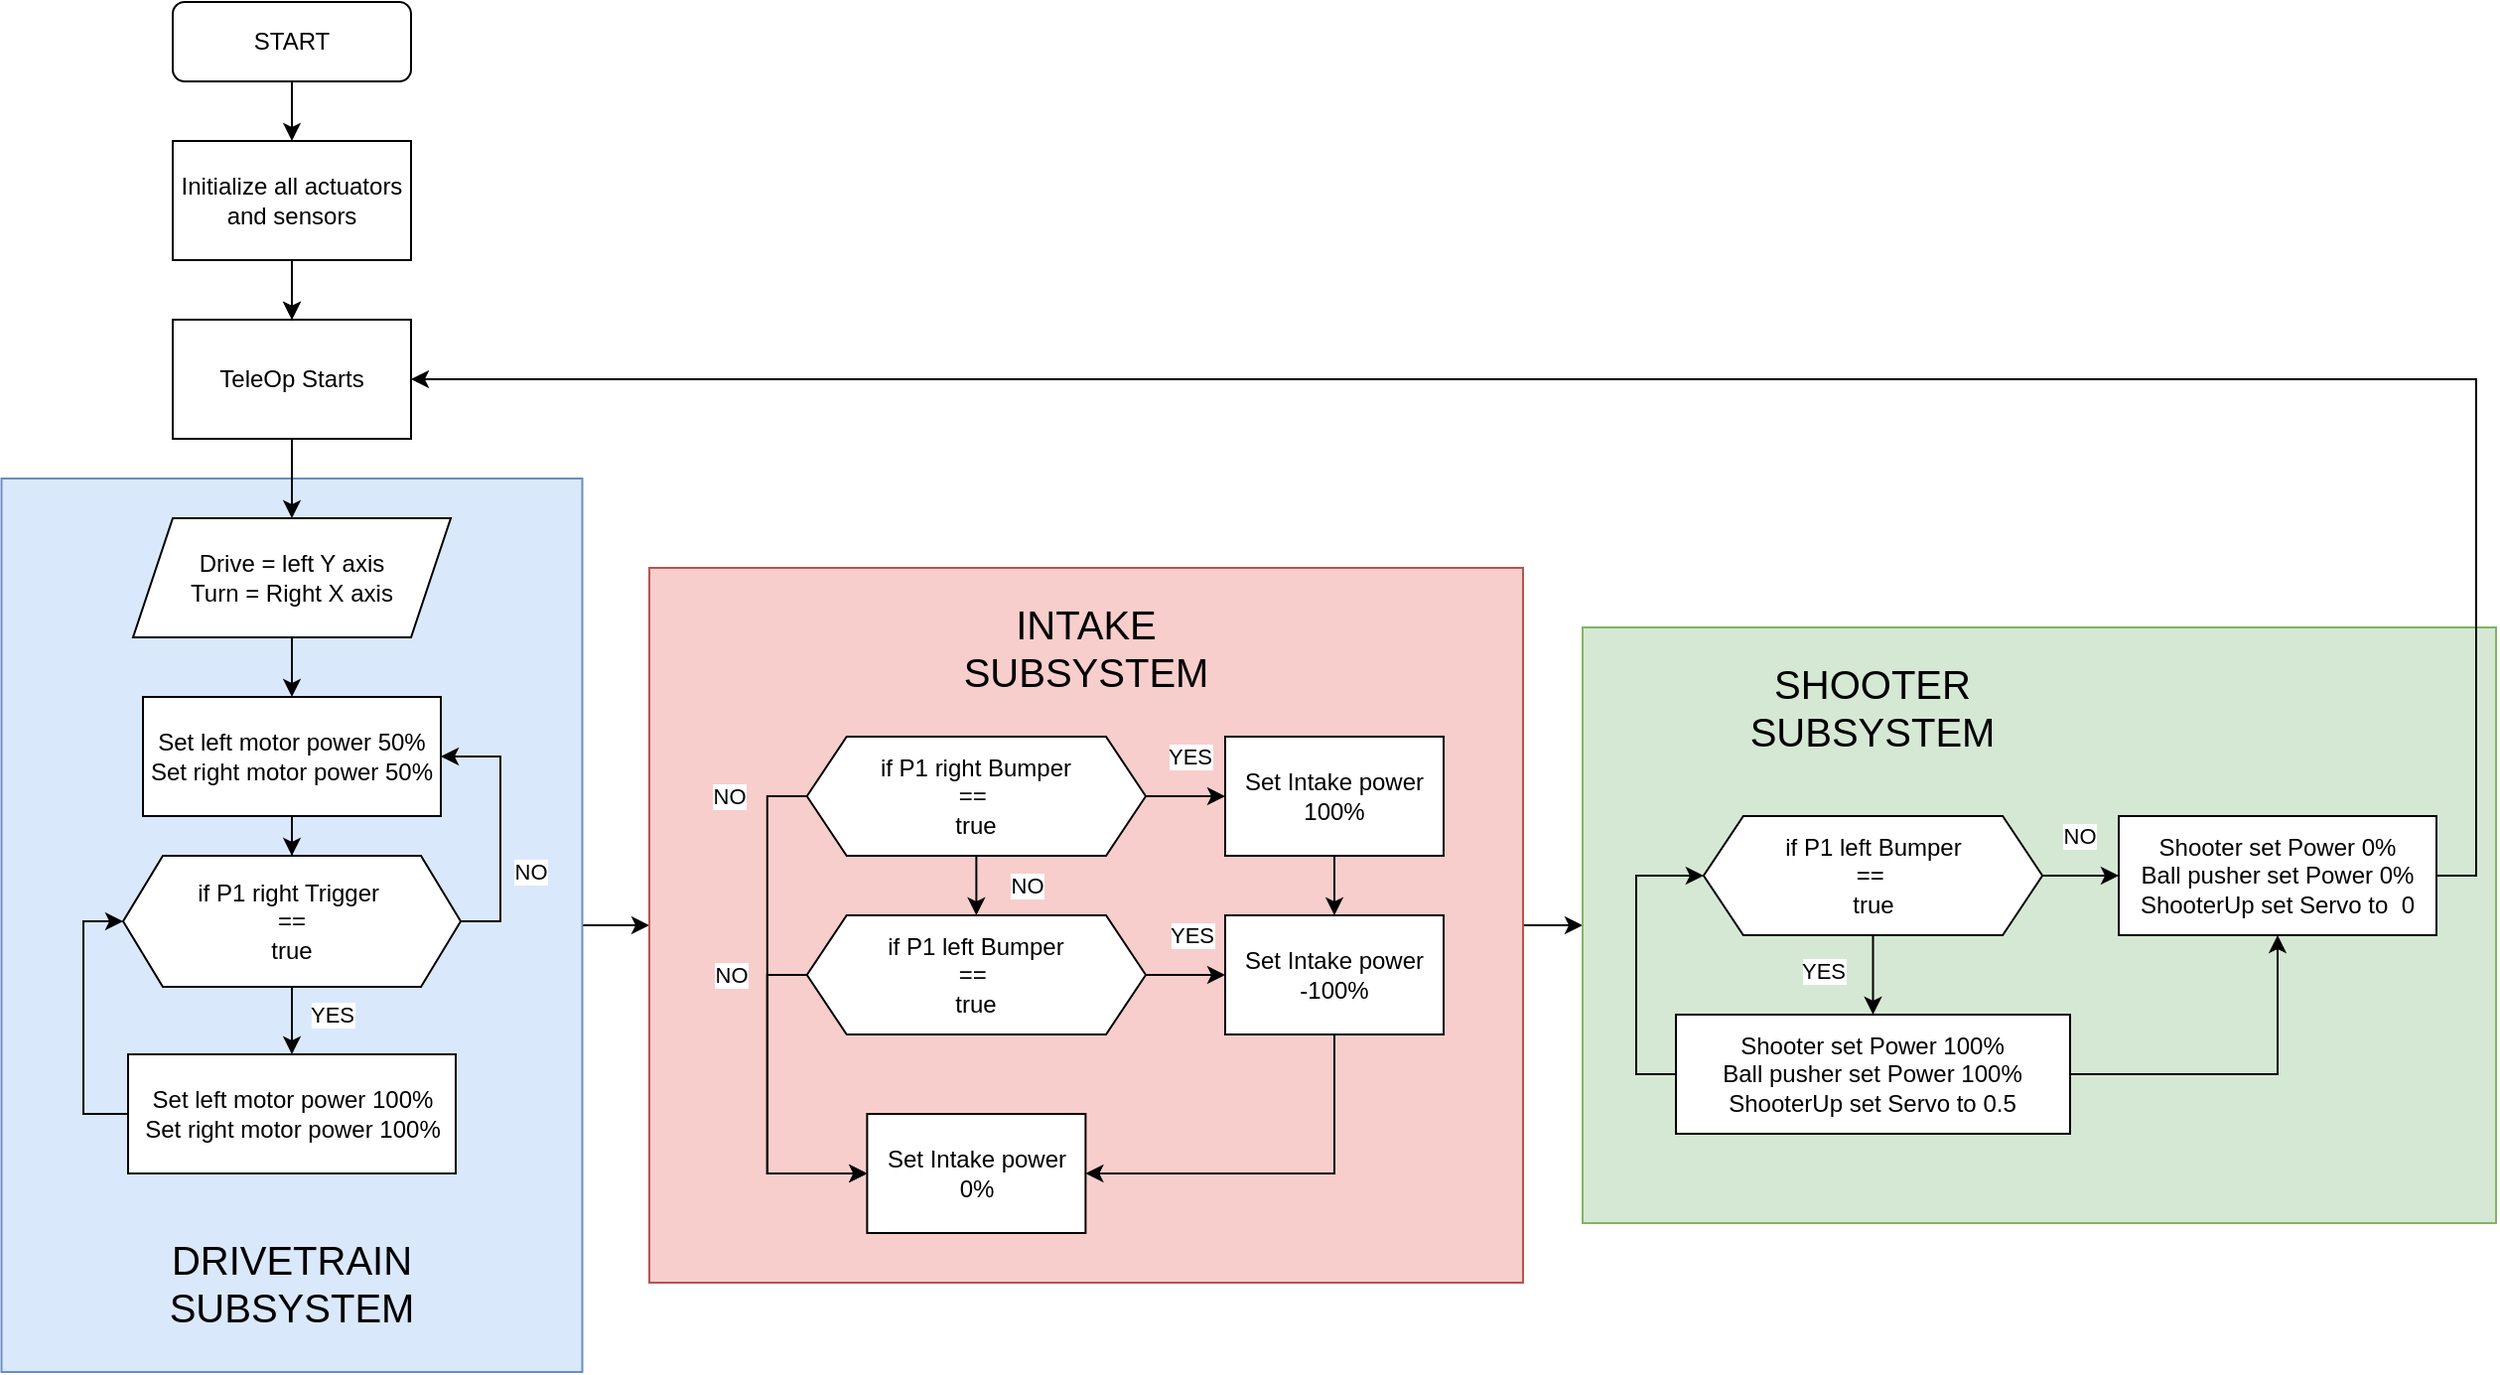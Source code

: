 <mxfile version="24.6.3" type="github">
  <diagram id="C5RBs43oDa-KdzZeNtuy" name="Page-1">
    <mxGraphModel dx="1363" dy="923" grid="1" gridSize="10" guides="1" tooltips="1" connect="1" arrows="1" fold="1" page="1" pageScale="1" pageWidth="827" pageHeight="1169" math="0" shadow="0">
      <root>
        <mxCell id="WIyWlLk6GJQsqaUBKTNV-0" />
        <mxCell id="WIyWlLk6GJQsqaUBKTNV-1" parent="WIyWlLk6GJQsqaUBKTNV-0" />
        <mxCell id="qMfDw5fBHNp5u1-kdfvl-36" style="edgeStyle=orthogonalEdgeStyle;rounded=0;orthogonalLoop=1;jettySize=auto;html=1;exitX=1;exitY=0.5;exitDx=0;exitDy=0;entryX=0;entryY=0.5;entryDx=0;entryDy=0;" edge="1" parent="WIyWlLk6GJQsqaUBKTNV-1" source="qMfDw5fBHNp5u1-kdfvl-12" target="qMfDw5fBHNp5u1-kdfvl-34">
          <mxGeometry relative="1" as="geometry" />
        </mxCell>
        <mxCell id="qMfDw5fBHNp5u1-kdfvl-12" value="" style="rounded=0;whiteSpace=wrap;html=1;fillColor=#dae8fc;strokeColor=#6c8ebf;" vertex="1" parent="WIyWlLk6GJQsqaUBKTNV-1">
          <mxGeometry x="73.75" y="320" width="292.5" height="450" as="geometry" />
        </mxCell>
        <mxCell id="qMfDw5fBHNp5u1-kdfvl-11" style="edgeStyle=orthogonalEdgeStyle;rounded=0;orthogonalLoop=1;jettySize=auto;html=1;exitX=0.5;exitY=1;exitDx=0;exitDy=0;entryX=0.5;entryY=0;entryDx=0;entryDy=0;" edge="1" parent="WIyWlLk6GJQsqaUBKTNV-1" source="WIyWlLk6GJQsqaUBKTNV-3" target="qMfDw5fBHNp5u1-kdfvl-5">
          <mxGeometry relative="1" as="geometry" />
        </mxCell>
        <mxCell id="WIyWlLk6GJQsqaUBKTNV-3" value="START" style="rounded=1;whiteSpace=wrap;html=1;fontSize=12;glass=0;strokeWidth=1;shadow=0;" parent="WIyWlLk6GJQsqaUBKTNV-1" vertex="1">
          <mxGeometry x="160" y="80" width="120" height="40" as="geometry" />
        </mxCell>
        <mxCell id="qMfDw5fBHNp5u1-kdfvl-20" style="edgeStyle=orthogonalEdgeStyle;rounded=0;orthogonalLoop=1;jettySize=auto;html=1;exitX=0.5;exitY=1;exitDx=0;exitDy=0;entryX=0.5;entryY=0;entryDx=0;entryDy=0;" edge="1" parent="WIyWlLk6GJQsqaUBKTNV-1" source="qMfDw5fBHNp5u1-kdfvl-4" target="qMfDw5fBHNp5u1-kdfvl-18">
          <mxGeometry relative="1" as="geometry" />
        </mxCell>
        <mxCell id="qMfDw5fBHNp5u1-kdfvl-4" value="Drive = left Y axis&lt;div&gt;Turn = Right X axis&lt;/div&gt;" style="shape=parallelogram;perimeter=parallelogramPerimeter;whiteSpace=wrap;html=1;fixedSize=1;" vertex="1" parent="WIyWlLk6GJQsqaUBKTNV-1">
          <mxGeometry x="140" y="340" width="160" height="60" as="geometry" />
        </mxCell>
        <mxCell id="qMfDw5fBHNp5u1-kdfvl-7" style="edgeStyle=orthogonalEdgeStyle;rounded=0;orthogonalLoop=1;jettySize=auto;html=1;exitX=0.5;exitY=1;exitDx=0;exitDy=0;entryX=0.5;entryY=0;entryDx=0;entryDy=0;" edge="1" parent="WIyWlLk6GJQsqaUBKTNV-1" source="qMfDw5fBHNp5u1-kdfvl-5" target="qMfDw5fBHNp5u1-kdfvl-6">
          <mxGeometry relative="1" as="geometry" />
        </mxCell>
        <mxCell id="qMfDw5fBHNp5u1-kdfvl-9" value="" style="edgeStyle=orthogonalEdgeStyle;rounded=0;orthogonalLoop=1;jettySize=auto;html=1;" edge="1" parent="WIyWlLk6GJQsqaUBKTNV-1" source="qMfDw5fBHNp5u1-kdfvl-5" target="qMfDw5fBHNp5u1-kdfvl-6">
          <mxGeometry relative="1" as="geometry" />
        </mxCell>
        <mxCell id="qMfDw5fBHNp5u1-kdfvl-5" value="Initialize all actuators and sensors" style="rounded=0;whiteSpace=wrap;html=1;" vertex="1" parent="WIyWlLk6GJQsqaUBKTNV-1">
          <mxGeometry x="160" y="150" width="120" height="60" as="geometry" />
        </mxCell>
        <mxCell id="qMfDw5fBHNp5u1-kdfvl-17" style="edgeStyle=orthogonalEdgeStyle;rounded=0;orthogonalLoop=1;jettySize=auto;html=1;exitX=0.5;exitY=1;exitDx=0;exitDy=0;" edge="1" parent="WIyWlLk6GJQsqaUBKTNV-1" source="qMfDw5fBHNp5u1-kdfvl-6" target="qMfDw5fBHNp5u1-kdfvl-4">
          <mxGeometry relative="1" as="geometry" />
        </mxCell>
        <mxCell id="qMfDw5fBHNp5u1-kdfvl-6" value="TeleOp Starts" style="rounded=0;whiteSpace=wrap;html=1;" vertex="1" parent="WIyWlLk6GJQsqaUBKTNV-1">
          <mxGeometry x="160" y="240" width="120" height="60" as="geometry" />
        </mxCell>
        <mxCell id="qMfDw5fBHNp5u1-kdfvl-23" style="edgeStyle=orthogonalEdgeStyle;rounded=0;orthogonalLoop=1;jettySize=auto;html=1;exitX=0.5;exitY=1;exitDx=0;exitDy=0;" edge="1" parent="WIyWlLk6GJQsqaUBKTNV-1" source="qMfDw5fBHNp5u1-kdfvl-18" target="qMfDw5fBHNp5u1-kdfvl-22">
          <mxGeometry relative="1" as="geometry" />
        </mxCell>
        <mxCell id="qMfDw5fBHNp5u1-kdfvl-18" value="Set left motor power 50%&lt;div&gt;Set right motor power 50%&lt;/div&gt;" style="rounded=0;whiteSpace=wrap;html=1;" vertex="1" parent="WIyWlLk6GJQsqaUBKTNV-1">
          <mxGeometry x="145" y="430" width="150" height="60" as="geometry" />
        </mxCell>
        <mxCell id="qMfDw5fBHNp5u1-kdfvl-28" style="edgeStyle=orthogonalEdgeStyle;rounded=0;orthogonalLoop=1;jettySize=auto;html=1;exitX=0.5;exitY=1;exitDx=0;exitDy=0;" edge="1" parent="WIyWlLk6GJQsqaUBKTNV-1" source="qMfDw5fBHNp5u1-kdfvl-22" target="qMfDw5fBHNp5u1-kdfvl-27">
          <mxGeometry relative="1" as="geometry" />
        </mxCell>
        <mxCell id="qMfDw5fBHNp5u1-kdfvl-32" value="YES" style="edgeLabel;html=1;align=center;verticalAlign=middle;resizable=0;points=[];" vertex="1" connectable="0" parent="qMfDw5fBHNp5u1-kdfvl-28">
          <mxGeometry x="-0.646" relative="1" as="geometry">
            <mxPoint x="20" y="6" as="offset" />
          </mxGeometry>
        </mxCell>
        <mxCell id="qMfDw5fBHNp5u1-kdfvl-29" style="edgeStyle=orthogonalEdgeStyle;rounded=0;orthogonalLoop=1;jettySize=auto;html=1;exitX=1;exitY=0.5;exitDx=0;exitDy=0;entryX=1;entryY=0.5;entryDx=0;entryDy=0;" edge="1" parent="WIyWlLk6GJQsqaUBKTNV-1" source="qMfDw5fBHNp5u1-kdfvl-22" target="qMfDw5fBHNp5u1-kdfvl-18">
          <mxGeometry relative="1" as="geometry" />
        </mxCell>
        <mxCell id="qMfDw5fBHNp5u1-kdfvl-30" value="NO" style="edgeLabel;html=1;align=center;verticalAlign=middle;resizable=0;points=[];" vertex="1" connectable="0" parent="qMfDw5fBHNp5u1-kdfvl-29">
          <mxGeometry x="-0.394" relative="1" as="geometry">
            <mxPoint x="15" y="-5" as="offset" />
          </mxGeometry>
        </mxCell>
        <mxCell id="qMfDw5fBHNp5u1-kdfvl-22" value="if P1 right Trigger&amp;nbsp;&lt;div&gt;==&lt;/div&gt;&lt;div&gt;true&lt;/div&gt;" style="shape=hexagon;perimeter=hexagonPerimeter2;whiteSpace=wrap;html=1;fixedSize=1;" vertex="1" parent="WIyWlLk6GJQsqaUBKTNV-1">
          <mxGeometry x="135" y="510" width="170" height="66" as="geometry" />
        </mxCell>
        <mxCell id="qMfDw5fBHNp5u1-kdfvl-33" style="edgeStyle=orthogonalEdgeStyle;rounded=0;orthogonalLoop=1;jettySize=auto;html=1;exitX=0;exitY=0.5;exitDx=0;exitDy=0;entryX=0;entryY=0.5;entryDx=0;entryDy=0;" edge="1" parent="WIyWlLk6GJQsqaUBKTNV-1" source="qMfDw5fBHNp5u1-kdfvl-27" target="qMfDw5fBHNp5u1-kdfvl-22">
          <mxGeometry relative="1" as="geometry" />
        </mxCell>
        <mxCell id="qMfDw5fBHNp5u1-kdfvl-27" value="Set left motor power 100%&lt;div&gt;Set right motor power 100&lt;span style=&quot;background-color: initial;&quot;&gt;%&lt;/span&gt;&lt;/div&gt;" style="rounded=0;whiteSpace=wrap;html=1;" vertex="1" parent="WIyWlLk6GJQsqaUBKTNV-1">
          <mxGeometry x="137.5" y="610" width="165" height="60" as="geometry" />
        </mxCell>
        <mxCell id="qMfDw5fBHNp5u1-kdfvl-65" style="edgeStyle=orthogonalEdgeStyle;rounded=0;orthogonalLoop=1;jettySize=auto;html=1;exitX=1;exitY=0.5;exitDx=0;exitDy=0;" edge="1" parent="WIyWlLk6GJQsqaUBKTNV-1" source="qMfDw5fBHNp5u1-kdfvl-34" target="qMfDw5fBHNp5u1-kdfvl-64">
          <mxGeometry relative="1" as="geometry" />
        </mxCell>
        <mxCell id="qMfDw5fBHNp5u1-kdfvl-34" value="" style="rounded=0;whiteSpace=wrap;html=1;fillColor=#f8cecc;strokeColor=#b85450;" vertex="1" parent="WIyWlLk6GJQsqaUBKTNV-1">
          <mxGeometry x="400" y="365" width="440" height="360" as="geometry" />
        </mxCell>
        <mxCell id="qMfDw5fBHNp5u1-kdfvl-35" value="&lt;font style=&quot;font-size: 20px;&quot;&gt;DRIVETRAIN&lt;/font&gt;&lt;div style=&quot;font-size: 20px;&quot;&gt;&lt;font style=&quot;font-size: 20px;&quot;&gt;SUBSYSTEM&lt;/font&gt;&lt;/div&gt;" style="text;html=1;align=center;verticalAlign=middle;whiteSpace=wrap;rounded=0;" vertex="1" parent="WIyWlLk6GJQsqaUBKTNV-1">
          <mxGeometry x="190" y="710" width="60" height="30" as="geometry" />
        </mxCell>
        <mxCell id="qMfDw5fBHNp5u1-kdfvl-37" value="&lt;span style=&quot;font-size: 20px;&quot;&gt;INTAKE&lt;/span&gt;&lt;br&gt;&lt;div style=&quot;font-size: 20px;&quot;&gt;&lt;font style=&quot;font-size: 20px;&quot;&gt;SUBSYSTEM&lt;/font&gt;&lt;/div&gt;" style="text;html=1;align=center;verticalAlign=middle;whiteSpace=wrap;rounded=0;" vertex="1" parent="WIyWlLk6GJQsqaUBKTNV-1">
          <mxGeometry x="590" y="390" width="60" height="30" as="geometry" />
        </mxCell>
        <mxCell id="qMfDw5fBHNp5u1-kdfvl-46" style="edgeStyle=orthogonalEdgeStyle;rounded=0;orthogonalLoop=1;jettySize=auto;html=1;exitX=1;exitY=0.5;exitDx=0;exitDy=0;entryX=0;entryY=0.5;entryDx=0;entryDy=0;" edge="1" parent="WIyWlLk6GJQsqaUBKTNV-1" source="qMfDw5fBHNp5u1-kdfvl-41" target="qMfDw5fBHNp5u1-kdfvl-44">
          <mxGeometry relative="1" as="geometry" />
        </mxCell>
        <mxCell id="qMfDw5fBHNp5u1-kdfvl-47" value="YES" style="edgeLabel;html=1;align=center;verticalAlign=middle;resizable=0;points=[];" vertex="1" connectable="0" parent="qMfDw5fBHNp5u1-kdfvl-46">
          <mxGeometry x="0.219" relative="1" as="geometry">
            <mxPoint x="-3" y="-20" as="offset" />
          </mxGeometry>
        </mxCell>
        <mxCell id="qMfDw5fBHNp5u1-kdfvl-49" style="edgeStyle=orthogonalEdgeStyle;rounded=0;orthogonalLoop=1;jettySize=auto;html=1;exitX=0.5;exitY=1;exitDx=0;exitDy=0;" edge="1" parent="WIyWlLk6GJQsqaUBKTNV-1" source="qMfDw5fBHNp5u1-kdfvl-41" target="qMfDw5fBHNp5u1-kdfvl-48">
          <mxGeometry relative="1" as="geometry" />
        </mxCell>
        <mxCell id="qMfDw5fBHNp5u1-kdfvl-68" value="NO" style="edgeLabel;html=1;align=center;verticalAlign=middle;resizable=0;points=[];" vertex="1" connectable="0" parent="qMfDw5fBHNp5u1-kdfvl-49">
          <mxGeometry x="0.026" relative="1" as="geometry">
            <mxPoint x="25" as="offset" />
          </mxGeometry>
        </mxCell>
        <mxCell id="qMfDw5fBHNp5u1-kdfvl-59" style="edgeStyle=orthogonalEdgeStyle;rounded=0;orthogonalLoop=1;jettySize=auto;html=1;exitX=0;exitY=0.5;exitDx=0;exitDy=0;entryX=0;entryY=0.5;entryDx=0;entryDy=0;" edge="1" parent="WIyWlLk6GJQsqaUBKTNV-1" source="qMfDw5fBHNp5u1-kdfvl-41" target="qMfDw5fBHNp5u1-kdfvl-54">
          <mxGeometry relative="1" as="geometry" />
        </mxCell>
        <mxCell id="qMfDw5fBHNp5u1-kdfvl-69" value="NO" style="edgeLabel;html=1;align=center;verticalAlign=middle;resizable=0;points=[];" vertex="1" connectable="0" parent="qMfDw5fBHNp5u1-kdfvl-59">
          <mxGeometry x="-0.865" y="2" relative="1" as="geometry">
            <mxPoint x="-22" y="-2" as="offset" />
          </mxGeometry>
        </mxCell>
        <mxCell id="qMfDw5fBHNp5u1-kdfvl-41" value="if P1 right Bumper&lt;div&gt;==&amp;nbsp;&lt;/div&gt;&lt;div&gt;true&lt;/div&gt;" style="shape=hexagon;perimeter=hexagonPerimeter2;whiteSpace=wrap;html=1;fixedSize=1;" vertex="1" parent="WIyWlLk6GJQsqaUBKTNV-1">
          <mxGeometry x="479.38" y="450" width="170.62" height="60" as="geometry" />
        </mxCell>
        <mxCell id="qMfDw5fBHNp5u1-kdfvl-83" style="edgeStyle=orthogonalEdgeStyle;rounded=0;orthogonalLoop=1;jettySize=auto;html=1;exitX=0.5;exitY=1;exitDx=0;exitDy=0;" edge="1" parent="WIyWlLk6GJQsqaUBKTNV-1" source="qMfDw5fBHNp5u1-kdfvl-44" target="qMfDw5fBHNp5u1-kdfvl-50">
          <mxGeometry relative="1" as="geometry" />
        </mxCell>
        <mxCell id="qMfDw5fBHNp5u1-kdfvl-44" value="Set Intake power 100%" style="rounded=0;whiteSpace=wrap;html=1;" vertex="1" parent="WIyWlLk6GJQsqaUBKTNV-1">
          <mxGeometry x="690" y="450" width="110" height="60" as="geometry" />
        </mxCell>
        <mxCell id="qMfDw5fBHNp5u1-kdfvl-51" style="edgeStyle=orthogonalEdgeStyle;rounded=0;orthogonalLoop=1;jettySize=auto;html=1;exitX=1;exitY=0.5;exitDx=0;exitDy=0;entryX=0;entryY=0.5;entryDx=0;entryDy=0;" edge="1" parent="WIyWlLk6GJQsqaUBKTNV-1" source="qMfDw5fBHNp5u1-kdfvl-48" target="qMfDw5fBHNp5u1-kdfvl-50">
          <mxGeometry relative="1" as="geometry" />
        </mxCell>
        <mxCell id="qMfDw5fBHNp5u1-kdfvl-61" style="edgeStyle=orthogonalEdgeStyle;rounded=0;orthogonalLoop=1;jettySize=auto;html=1;exitX=0;exitY=0.5;exitDx=0;exitDy=0;entryX=0;entryY=0.5;entryDx=0;entryDy=0;" edge="1" parent="WIyWlLk6GJQsqaUBKTNV-1" source="qMfDw5fBHNp5u1-kdfvl-48" target="qMfDw5fBHNp5u1-kdfvl-54">
          <mxGeometry relative="1" as="geometry" />
        </mxCell>
        <mxCell id="qMfDw5fBHNp5u1-kdfvl-70" value="NO" style="edgeLabel;html=1;align=center;verticalAlign=middle;resizable=0;points=[];" vertex="1" connectable="0" parent="qMfDw5fBHNp5u1-kdfvl-61">
          <mxGeometry x="-0.766" y="-1" relative="1" as="geometry">
            <mxPoint x="-18" as="offset" />
          </mxGeometry>
        </mxCell>
        <mxCell id="qMfDw5fBHNp5u1-kdfvl-48" value="if P1 left Bumper&lt;div&gt;==&amp;nbsp;&lt;/div&gt;&lt;div&gt;true&lt;/div&gt;" style="shape=hexagon;perimeter=hexagonPerimeter2;whiteSpace=wrap;html=1;fixedSize=1;" vertex="1" parent="WIyWlLk6GJQsqaUBKTNV-1">
          <mxGeometry x="479.38" y="540" width="170.62" height="60" as="geometry" />
        </mxCell>
        <mxCell id="qMfDw5fBHNp5u1-kdfvl-85" style="edgeStyle=orthogonalEdgeStyle;rounded=0;orthogonalLoop=1;jettySize=auto;html=1;exitX=0.5;exitY=1;exitDx=0;exitDy=0;entryX=1;entryY=0.5;entryDx=0;entryDy=0;" edge="1" parent="WIyWlLk6GJQsqaUBKTNV-1" source="qMfDw5fBHNp5u1-kdfvl-50" target="qMfDw5fBHNp5u1-kdfvl-54">
          <mxGeometry relative="1" as="geometry" />
        </mxCell>
        <mxCell id="qMfDw5fBHNp5u1-kdfvl-50" value="Set Intake power -100%" style="rounded=0;whiteSpace=wrap;html=1;" vertex="1" parent="WIyWlLk6GJQsqaUBKTNV-1">
          <mxGeometry x="690" y="540" width="110" height="60" as="geometry" />
        </mxCell>
        <mxCell id="qMfDw5fBHNp5u1-kdfvl-52" value="YES" style="edgeLabel;html=1;align=center;verticalAlign=middle;resizable=0;points=[];" vertex="1" connectable="0" parent="WIyWlLk6GJQsqaUBKTNV-1">
          <mxGeometry x="680.003" y="500" as="geometry">
            <mxPoint x="-7" y="50" as="offset" />
          </mxGeometry>
        </mxCell>
        <mxCell id="qMfDw5fBHNp5u1-kdfvl-54" value="Set Intake power 0%" style="rounded=0;whiteSpace=wrap;html=1;" vertex="1" parent="WIyWlLk6GJQsqaUBKTNV-1">
          <mxGeometry x="509.69" y="640" width="110" height="60" as="geometry" />
        </mxCell>
        <mxCell id="qMfDw5fBHNp5u1-kdfvl-64" value="" style="rounded=0;whiteSpace=wrap;html=1;fillColor=#d5e8d4;strokeColor=#82b366;" vertex="1" parent="WIyWlLk6GJQsqaUBKTNV-1">
          <mxGeometry x="870" y="395" width="460" height="300" as="geometry" />
        </mxCell>
        <mxCell id="qMfDw5fBHNp5u1-kdfvl-66" value="&lt;span style=&quot;font-size: 20px;&quot;&gt;SHOOTER&lt;/span&gt;&lt;br&gt;&lt;div style=&quot;font-size: 20px;&quot;&gt;&lt;font style=&quot;font-size: 20px;&quot;&gt;SUBSYSTEM&lt;/font&gt;&lt;/div&gt;" style="text;html=1;align=center;verticalAlign=middle;whiteSpace=wrap;rounded=0;" vertex="1" parent="WIyWlLk6GJQsqaUBKTNV-1">
          <mxGeometry x="986.25" y="420" width="60" height="30" as="geometry" />
        </mxCell>
        <mxCell id="qMfDw5fBHNp5u1-kdfvl-74" style="edgeStyle=orthogonalEdgeStyle;rounded=0;orthogonalLoop=1;jettySize=auto;html=1;exitX=1;exitY=0.5;exitDx=0;exitDy=0;entryX=0;entryY=0.5;entryDx=0;entryDy=0;" edge="1" parent="WIyWlLk6GJQsqaUBKTNV-1" source="qMfDw5fBHNp5u1-kdfvl-72" target="qMfDw5fBHNp5u1-kdfvl-73">
          <mxGeometry relative="1" as="geometry" />
        </mxCell>
        <mxCell id="qMfDw5fBHNp5u1-kdfvl-75" value="NO" style="edgeLabel;html=1;align=center;verticalAlign=middle;resizable=0;points=[];" vertex="1" connectable="0" parent="qMfDw5fBHNp5u1-kdfvl-74">
          <mxGeometry x="0.22" y="-1" relative="1" as="geometry">
            <mxPoint x="-5" y="-21" as="offset" />
          </mxGeometry>
        </mxCell>
        <mxCell id="qMfDw5fBHNp5u1-kdfvl-78" style="edgeStyle=orthogonalEdgeStyle;rounded=0;orthogonalLoop=1;jettySize=auto;html=1;exitX=0.5;exitY=1;exitDx=0;exitDy=0;entryX=0.5;entryY=0;entryDx=0;entryDy=0;" edge="1" parent="WIyWlLk6GJQsqaUBKTNV-1" source="qMfDw5fBHNp5u1-kdfvl-72" target="qMfDw5fBHNp5u1-kdfvl-77">
          <mxGeometry relative="1" as="geometry" />
        </mxCell>
        <mxCell id="qMfDw5fBHNp5u1-kdfvl-79" value="YES" style="edgeLabel;html=1;align=center;verticalAlign=middle;resizable=0;points=[];" vertex="1" connectable="0" parent="qMfDw5fBHNp5u1-kdfvl-78">
          <mxGeometry x="0.107" y="1" relative="1" as="geometry">
            <mxPoint x="-27" y="-4" as="offset" />
          </mxGeometry>
        </mxCell>
        <mxCell id="qMfDw5fBHNp5u1-kdfvl-72" value="if P1 left Bumper&lt;div&gt;==&amp;nbsp;&lt;/div&gt;&lt;div&gt;true&lt;/div&gt;" style="shape=hexagon;perimeter=hexagonPerimeter2;whiteSpace=wrap;html=1;fixedSize=1;" vertex="1" parent="WIyWlLk6GJQsqaUBKTNV-1">
          <mxGeometry x="930.94" y="490" width="170.62" height="60" as="geometry" />
        </mxCell>
        <mxCell id="qMfDw5fBHNp5u1-kdfvl-82" style="edgeStyle=orthogonalEdgeStyle;rounded=0;orthogonalLoop=1;jettySize=auto;html=1;exitX=1;exitY=0.5;exitDx=0;exitDy=0;entryX=1;entryY=0.5;entryDx=0;entryDy=0;" edge="1" parent="WIyWlLk6GJQsqaUBKTNV-1" source="qMfDw5fBHNp5u1-kdfvl-73" target="qMfDw5fBHNp5u1-kdfvl-6">
          <mxGeometry relative="1" as="geometry" />
        </mxCell>
        <mxCell id="qMfDw5fBHNp5u1-kdfvl-73" value="Shooter set Power 0%&lt;div&gt;Ball pusher set Power 0%&lt;/div&gt;&lt;div&gt;ShooterUp set Servo to&amp;nbsp; 0&lt;/div&gt;" style="rounded=0;whiteSpace=wrap;html=1;" vertex="1" parent="WIyWlLk6GJQsqaUBKTNV-1">
          <mxGeometry x="1140" y="490" width="160" height="60" as="geometry" />
        </mxCell>
        <mxCell id="qMfDw5fBHNp5u1-kdfvl-84" style="edgeStyle=orthogonalEdgeStyle;rounded=0;orthogonalLoop=1;jettySize=auto;html=1;exitX=0;exitY=0.5;exitDx=0;exitDy=0;entryX=0;entryY=0.5;entryDx=0;entryDy=0;" edge="1" parent="WIyWlLk6GJQsqaUBKTNV-1" source="qMfDw5fBHNp5u1-kdfvl-77" target="qMfDw5fBHNp5u1-kdfvl-72">
          <mxGeometry relative="1" as="geometry" />
        </mxCell>
        <mxCell id="qMfDw5fBHNp5u1-kdfvl-86" style="edgeStyle=orthogonalEdgeStyle;rounded=0;orthogonalLoop=1;jettySize=auto;html=1;exitX=1;exitY=0.5;exitDx=0;exitDy=0;entryX=0.5;entryY=1;entryDx=0;entryDy=0;" edge="1" parent="WIyWlLk6GJQsqaUBKTNV-1" source="qMfDw5fBHNp5u1-kdfvl-77" target="qMfDw5fBHNp5u1-kdfvl-73">
          <mxGeometry relative="1" as="geometry" />
        </mxCell>
        <mxCell id="qMfDw5fBHNp5u1-kdfvl-77" value="Shooter set Power 100%&lt;div&gt;Ball pusher set Power 100%&lt;/div&gt;&lt;div&gt;ShooterUp set Servo to 0.5&lt;/div&gt;" style="rounded=0;whiteSpace=wrap;html=1;" vertex="1" parent="WIyWlLk6GJQsqaUBKTNV-1">
          <mxGeometry x="917.03" y="590" width="198.44" height="60" as="geometry" />
        </mxCell>
      </root>
    </mxGraphModel>
  </diagram>
</mxfile>
